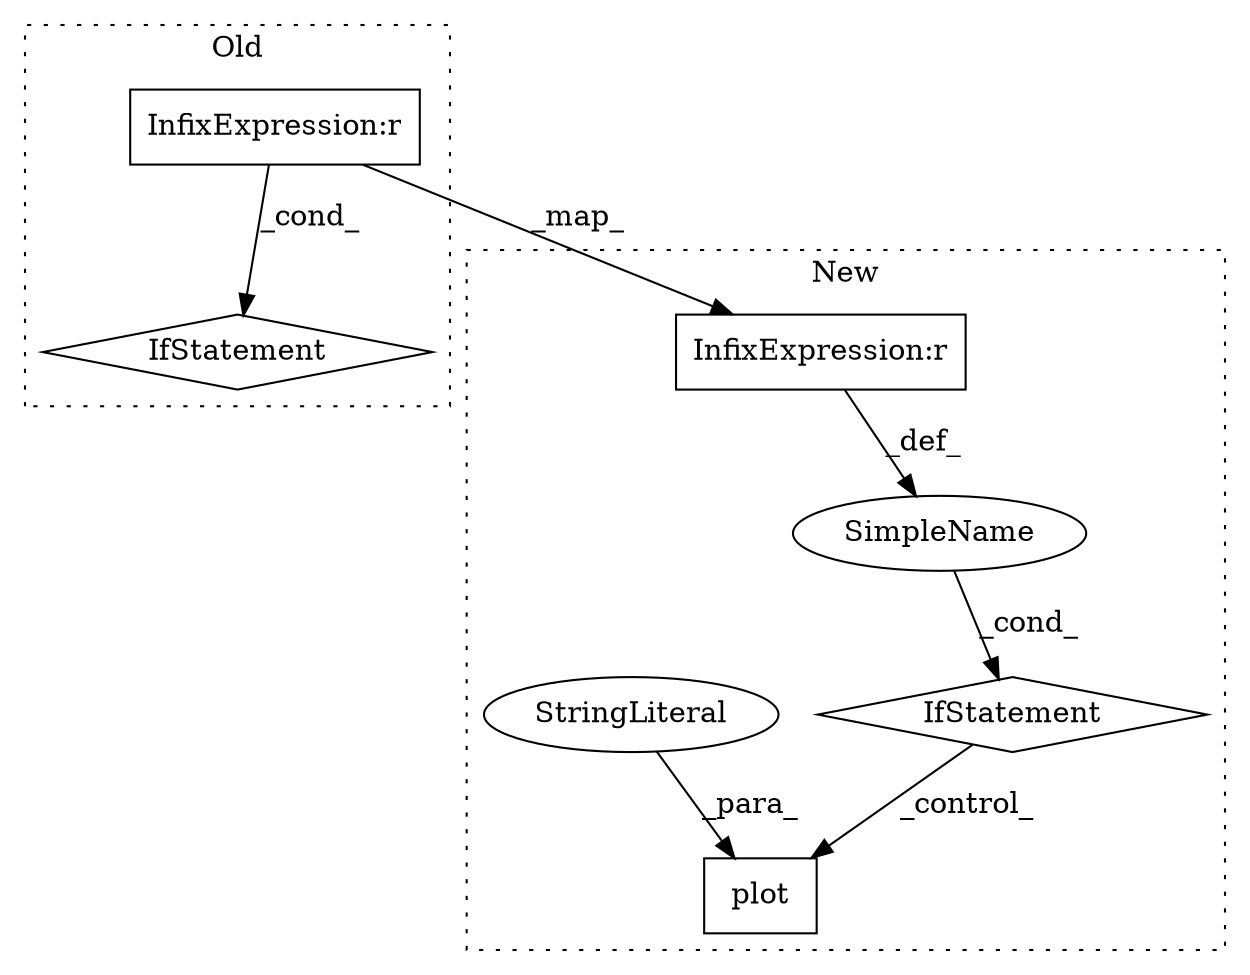 digraph G {
subgraph cluster0 {
1 [label="IfStatement" a="25" s="16013,16023" l="4,2" shape="diamond"];
6 [label="InfixExpression:r" a="27" s="16018" l="4" shape="box"];
label = "Old";
style="dotted";
}
subgraph cluster1 {
2 [label="plot" a="32" s="16218,16237" l="5,1" shape="box"];
3 [label="IfStatement" a="25" s="15771,15781" l="4,2" shape="diamond"];
4 [label="SimpleName" a="42" s="" l="" shape="ellipse"];
5 [label="InfixExpression:r" a="27" s="15776" l="4" shape="box"];
7 [label="StringLiteral" a="45" s="16232" l="5" shape="ellipse"];
label = "New";
style="dotted";
}
3 -> 2 [label="_control_"];
4 -> 3 [label="_cond_"];
5 -> 4 [label="_def_"];
6 -> 5 [label="_map_"];
6 -> 1 [label="_cond_"];
7 -> 2 [label="_para_"];
}